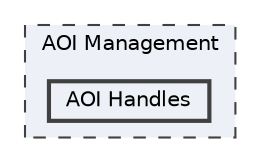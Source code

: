 digraph "AOI Management/AOI Handles"
{
 // LATEX_PDF_SIZE
  bgcolor="transparent";
  edge [fontname=Helvetica,fontsize=10,labelfontname=Helvetica,labelfontsize=10];
  node [fontname=Helvetica,fontsize=10,shape=box,height=0.2,width=0.4];
  compound=true
  subgraph clusterdir_04b3c2a46185fd95014478369b2848ab {
    graph [ bgcolor="#edf0f7", pencolor="grey25", label="AOI Management", fontname=Helvetica,fontsize=10 style="filled,dashed", URL="dir_04b3c2a46185fd95014478369b2848ab.html",tooltip=""]
  dir_ba0b78d5a1e6c154ddba8ee28cdf6726 [label="AOI Handles", fillcolor="#edf0f7", color="grey25", style="filled,bold", URL="dir_ba0b78d5a1e6c154ddba8ee28cdf6726.html",tooltip=""];
  }
}
